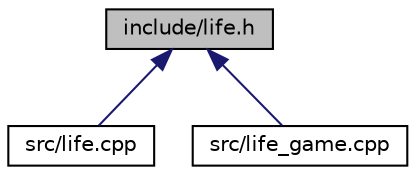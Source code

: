 digraph "include/life.h"
{
  edge [fontname="Helvetica",fontsize="10",labelfontname="Helvetica",labelfontsize="10"];
  node [fontname="Helvetica",fontsize="10",shape=record];
  Node1 [label="include/life.h",height=0.2,width=0.4,color="black", fillcolor="grey75", style="filled", fontcolor="black"];
  Node1 -> Node2 [dir="back",color="midnightblue",fontsize="10",style="solid"];
  Node2 [label="src/life.cpp",height=0.2,width=0.4,color="black", fillcolor="white", style="filled",URL="$life_8cpp.html"];
  Node1 -> Node3 [dir="back",color="midnightblue",fontsize="10",style="solid"];
  Node3 [label="src/life_game.cpp",height=0.2,width=0.4,color="black", fillcolor="white", style="filled",URL="$life__game_8cpp.html"];
}
